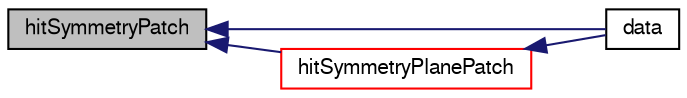 digraph "hitSymmetryPatch"
{
  bgcolor="transparent";
  edge [fontname="FreeSans",fontsize="10",labelfontname="FreeSans",labelfontsize="10"];
  node [fontname="FreeSans",fontsize="10",shape=record];
  rankdir="LR";
  Node182 [label="hitSymmetryPatch",height=0.2,width=0.4,color="black", fillcolor="grey75", style="filled", fontcolor="black"];
  Node182 -> Node183 [dir="back",color="midnightblue",fontsize="10",style="solid",fontname="FreeSans"];
  Node183 [label="data",height=0.2,width=0.4,color="black",URL="$a28738.html#ad7f8023f823553543ca50bd5d11b877b",tooltip="transported label "];
  Node182 -> Node184 [dir="back",color="midnightblue",fontsize="10",style="solid",fontname="FreeSans"];
  Node184 [label="hitSymmetryPlanePatch",height=0.2,width=0.4,color="red",URL="$a28738.html#a1662f39340584699bf43b05eac1dbe55",tooltip="Overridable function to handle the particle hitting a. "];
  Node184 -> Node183 [dir="back",color="midnightblue",fontsize="10",style="solid",fontname="FreeSans"];
}
